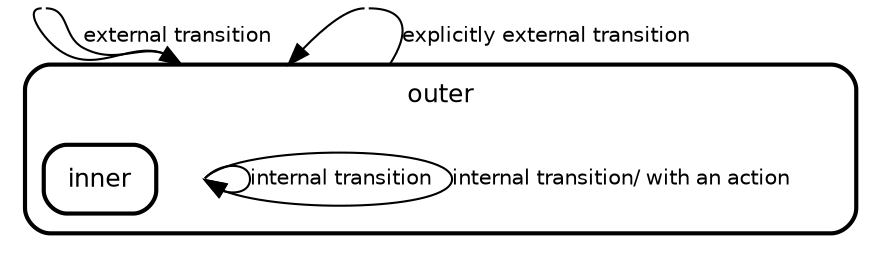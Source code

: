 digraph "state transitions" {
  fontname="Helvetica" fontsize=12 penwidth=2.0 splines=true ordering=out compound=true overlap=scale nodesep=0.3 ranksep=0.1
  node [shape=plaintext style=filled fillcolor="#FFFFFF01" fontname=Helvetica fontsize=12 penwidth=2.0]
  edge [fontname=Helvetica fontsize=10]

    "self_tr_outer_outer_1" [shape=point style=invis width=0 height=0 fixedsize=true]
    "self_tr_outer_outer_2" [shape=point style=invis width=0 height=0 fixedsize=true]
    subgraph "cluster_outer" {
      class="state regular" label= <
      <table cellborder="0" border="0">
        <tr><td>outer</td></tr>
      </table>
      > style=rounded penwidth=2.0
      "outer" [shape=point style=invis margin=0 width=0 height=0 fixedsize=true]
        "inner" [margin=0 class="state regular" color="black" label= <
      <table align="center" cellborder="0" border="2" style="rounded" width="48">
        <tr><td width="48" cellpadding="7">inner</td></tr>
      </table>
    >]
  
    }

      "outer" -> "self_tr_outer_outer_1" [label="external transition   \l" arrowhead=none tailport="e" headport="e" ltail="cluster_outer" class="transition"]
      "self_tr_outer_outer_1" -> "outer" [lhead="cluster_outer" tailport="w" class="transition"]
      "outer" -> "self_tr_outer_outer_2" [label="explicitly external transition   \l" arrowhead=none tailport="e" headport="e" ltail="cluster_outer" class="transition external"]
      "self_tr_outer_outer_2" -> "outer" [lhead="cluster_outer" tailport="w" class="transition external"]
    "outer" -> "outer" [label="internal transition   \l" ltail="cluster_outer" lhead="cluster_outer" class="transition internal"]
    "outer" -> "outer" [label="internal transition/ with an action   \l" ltail="cluster_outer" lhead="cluster_outer" class="transition internal"]
}
